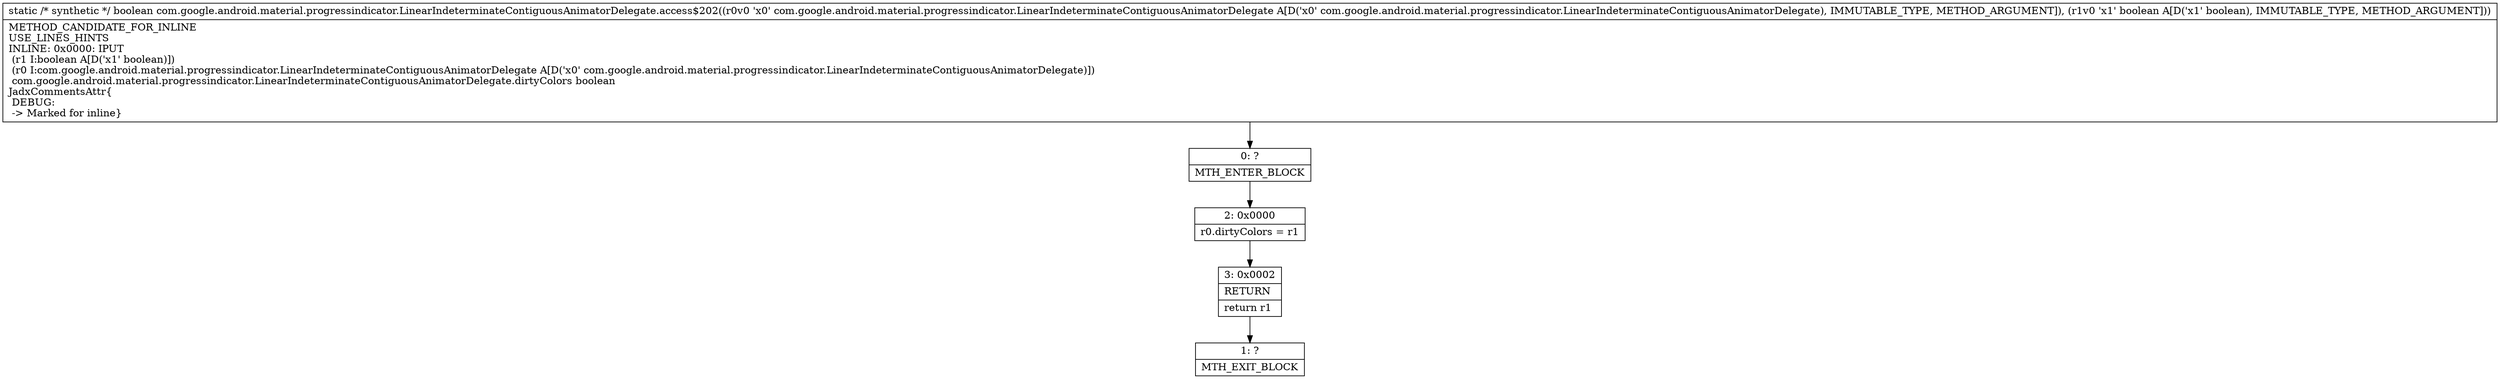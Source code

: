 digraph "CFG forcom.google.android.material.progressindicator.LinearIndeterminateContiguousAnimatorDelegate.access$202(Lcom\/google\/android\/material\/progressindicator\/LinearIndeterminateContiguousAnimatorDelegate;Z)Z" {
Node_0 [shape=record,label="{0\:\ ?|MTH_ENTER_BLOCK\l}"];
Node_2 [shape=record,label="{2\:\ 0x0000|r0.dirtyColors = r1\l}"];
Node_3 [shape=record,label="{3\:\ 0x0002|RETURN\l|return r1\l}"];
Node_1 [shape=record,label="{1\:\ ?|MTH_EXIT_BLOCK\l}"];
MethodNode[shape=record,label="{static \/* synthetic *\/ boolean com.google.android.material.progressindicator.LinearIndeterminateContiguousAnimatorDelegate.access$202((r0v0 'x0' com.google.android.material.progressindicator.LinearIndeterminateContiguousAnimatorDelegate A[D('x0' com.google.android.material.progressindicator.LinearIndeterminateContiguousAnimatorDelegate), IMMUTABLE_TYPE, METHOD_ARGUMENT]), (r1v0 'x1' boolean A[D('x1' boolean), IMMUTABLE_TYPE, METHOD_ARGUMENT]))  | METHOD_CANDIDATE_FOR_INLINE\lUSE_LINES_HINTS\lINLINE: 0x0000: IPUT  \l  (r1 I:boolean A[D('x1' boolean)])\l  (r0 I:com.google.android.material.progressindicator.LinearIndeterminateContiguousAnimatorDelegate A[D('x0' com.google.android.material.progressindicator.LinearIndeterminateContiguousAnimatorDelegate)])\l com.google.android.material.progressindicator.LinearIndeterminateContiguousAnimatorDelegate.dirtyColors boolean\lJadxCommentsAttr\{\l DEBUG: \l \-\> Marked for inline\}\l}"];
MethodNode -> Node_0;Node_0 -> Node_2;
Node_2 -> Node_3;
Node_3 -> Node_1;
}

